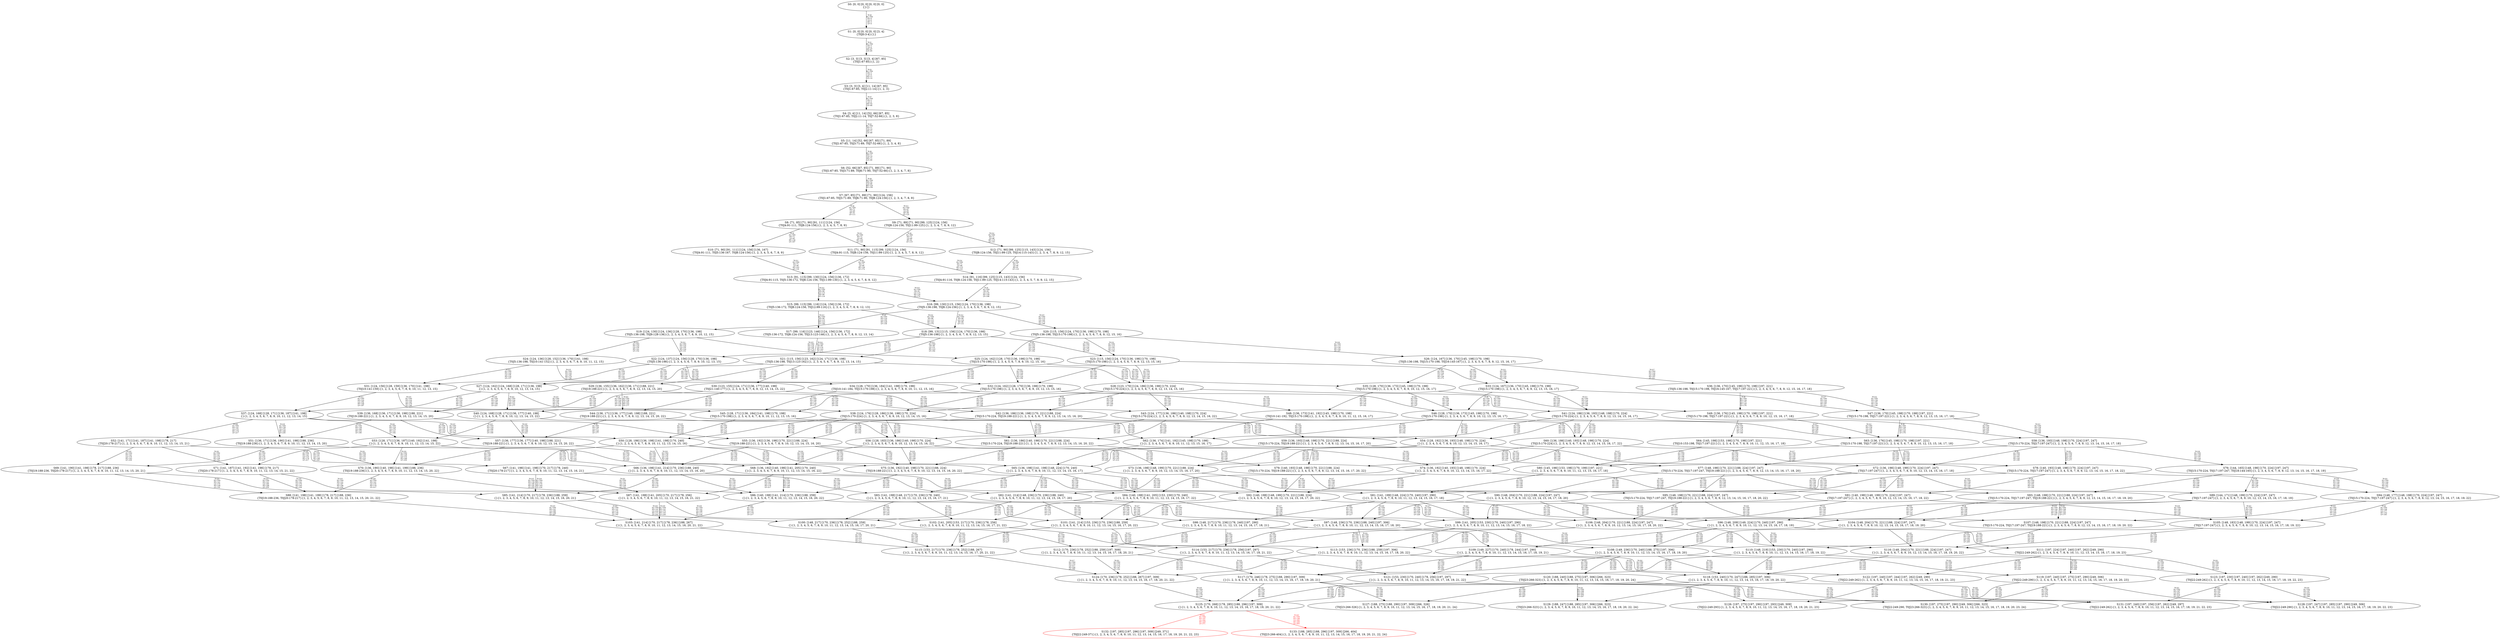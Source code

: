 digraph {
	S0[label="S0: [0, 0] [0, 0] [0, 0] [0, 0] \n{}{}"];
	S1[label="S1: [0, 0] [0, 0] [0, 0] [3, 4] \n{T0J0:3-4}{1}"];
	S2[label="S2: [3, 3] [3, 3] [3, 4] [67, 85] \n{T0J1:67-85}{1, 2}"];
	S3[label="S3: [3, 3] [3, 4] [11, 14] [67, 85] \n{T0J1:67-85, T0J2:11-14}{1, 2, 3}"];
	S4[label="S4: [3, 4] [11, 14] [52, 66] [67, 85] \n{T0J1:67-85, T0J2:11-14, T0J7:52-66}{1, 2, 3, 8}"];
	S5[label="S5: [11, 14] [52, 66] [67, 85] [71, 89] \n{T0J1:67-85, T0J3:71-89, T0J7:52-66}{1, 2, 3, 4, 8}"];
	S6[label="S6: [52, 66] [67, 85] [71, 89] [71, 90] \n{T0J1:67-85, T0J3:71-89, T0J6:71-90, T0J7:52-66}{1, 2, 3, 4, 7, 8}"];
	S7[label="S7: [67, 85] [71, 89] [71, 90] [124, 156] \n{T0J1:67-85, T0J3:71-89, T0J6:71-90, T0J8:124-156}{1, 2, 3, 4, 7, 8, 9}"];
	S8[label="S8: [71, 85] [71, 90] [91, 111] [124, 156] \n{T0J4:91-111, T0J8:124-156}{1, 2, 3, 4, 5, 7, 8, 9}"];
	S9[label="S9: [71, 89] [71, 90] [99, 125] [124, 156] \n{T0J8:124-156, T0J11:99-125}{1, 2, 3, 4, 7, 8, 9, 12}"];
	S10[label="S10: [71, 90] [91, 111] [124, 156] [136, 167] \n{T0J4:91-111, T0J5:136-167, T0J8:124-156}{1, 2, 3, 4, 5, 6, 7, 8, 9}"];
	S11[label="S11: [71, 90] [91, 115] [99, 125] [124, 156] \n{T0J4:91-115, T0J8:124-156, T0J11:99-125}{1, 2, 3, 4, 5, 7, 8, 9, 12}"];
	S12[label="S12: [71, 90] [99, 125] [115, 143] [124, 156] \n{T0J8:124-156, T0J11:99-125, T0J14:115-143}{1, 2, 3, 4, 7, 8, 9, 12, 15}"];
	S13[label="S13: [91, 115] [99, 130] [124, 156] [136, 172] \n{T0J4:91-115, T0J5:136-172, T0J8:124-156, T0J11:99-130}{1, 2, 3, 4, 5, 6, 7, 8, 9, 12}"];
	S14[label="S14: [91, 116] [99, 125] [115, 143] [124, 156] \n{T0J4:91-116, T0J8:124-156, T0J11:99-125, T0J14:115-143}{1, 2, 3, 4, 5, 7, 8, 9, 12, 15}"];
	S15[label="S15: [99, 115] [99, 116] [124, 156] [136, 172] \n{T0J5:136-172, T0J8:124-156, T0J12:99-116}{1, 2, 3, 4, 5, 6, 7, 8, 9, 12, 13}"];
	S16[label="S16: [99, 130] [115, 156] [124, 170] [136, 198] \n{T0J5:136-198, T0J8:124-156}{1, 2, 3, 4, 5, 6, 7, 8, 9, 12, 15}"];
	S17[label="S17: [99, 116] [123, 146] [124, 156] [136, 172] \n{T0J5:136-172, T0J8:124-156, T0J13:123-146}{1, 2, 3, 4, 5, 6, 7, 8, 9, 12, 13, 14}"];
	S18[label="S18: [99, 131] [115, 156] [124, 170] [136, 198] \n{T0J5:136-198}{1, 2, 3, 4, 5, 6, 7, 8, 9, 12, 13, 15}"];
	S19[label="S19: [124, 130] [124, 136] [128, 170] [136, 198] \n{T0J5:136-198, T0J9:128-136}{1, 2, 3, 4, 5, 6, 7, 8, 9, 10, 12, 15}"];
	S20[label="S20: [115, 156] [124, 170] [136, 198] [170, 198] \n{T0J5:136-198, T0J15:170-198}{1, 2, 3, 4, 5, 6, 7, 8, 9, 12, 15, 16}"];
	S21[label="S21: [115, 156] [123, 162] [124, 171] [136, 198] \n{T0J5:136-198, T0J13:123-162}{1, 2, 3, 4, 5, 6, 7, 8, 9, 12, 13, 14, 15}"];
	S22[label="S22: [124, 137] [124, 156] [128, 170] [136, 198] \n{T0J5:136-198}{1, 2, 3, 4, 5, 6, 7, 8, 9, 10, 12, 13, 15}"];
	S23[label="S23: [115, 156] [124, 170] [136, 198] [170, 198] \n{T0J15:170-198}{1, 2, 3, 4, 5, 6, 7, 8, 9, 12, 13, 15, 16}"];
	S24[label="S24: [124, 136] [128, 152] [136, 170] [141, 198] \n{T0J5:136-198, T0J10:141-152}{1, 2, 3, 4, 5, 6, 7, 8, 9, 10, 11, 12, 15}"];
	S25[label="S25: [124, 162] [128, 170] [136, 198] [170, 198] \n{T0J15:170-198}{1, 2, 3, 4, 5, 6, 7, 8, 9, 10, 12, 15, 16}"];
	S26[label="S26: [124, 167] [136, 170] [145, 198] [170, 198] \n{T0J5:136-198, T0J15:170-198, T0J16:145-167}{1, 2, 3, 4, 5, 6, 7, 8, 9, 12, 15, 16, 17}"];
	S27[label="S27: [124, 162] [124, 168] [128, 171] [136, 198] \n{}{1, 2, 3, 4, 5, 6, 7, 8, 9, 10, 12, 13, 14, 15}"];
	S28[label="S28: [123, 170] [124, 186] [136, 198] [170, 224] \n{T0J15:170-224}{1, 2, 3, 4, 5, 6, 7, 8, 9, 12, 13, 14, 15, 16}"];
	S29[label="S29: [136, 155] [136, 162] [136, 171] [188, 221] \n{T0J19:188-221}{1, 2, 3, 4, 5, 6, 7, 8, 9, 12, 13, 14, 15, 20}"];
	S30[label="S30: [123, 155] [124, 171] [136, 177] [140, 198] \n{T0J21:140-177}{1, 2, 3, 4, 5, 6, 7, 8, 9, 12, 13, 14, 15, 22}"];
	S31[label="S31: [124, 156] [128, 159] [136, 170] [141, 198] \n{T0J10:141-159}{1, 2, 3, 4, 5, 6, 7, 8, 9, 10, 11, 12, 13, 15}"];
	S32[label="S32: [124, 162] [128, 170] [136, 198] [170, 198] \n{T0J15:170-198}{1, 2, 3, 4, 5, 6, 7, 8, 9, 10, 12, 13, 15, 16}"];
	S33[label="S33: [124, 167] [136, 170] [145, 198] [170, 198] \n{T0J15:170-198}{1, 2, 3, 4, 5, 6, 7, 8, 9, 12, 13, 15, 16, 17}"];
	S34[label="S34: [128, 170] [136, 184] [141, 198] [170, 198] \n{T0J10:141-184, T0J15:170-198}{1, 2, 3, 4, 5, 6, 7, 8, 9, 10, 11, 12, 15, 16}"];
	S35[label="S35: [128, 170] [136, 173] [145, 198] [170, 198] \n{T0J15:170-198}{1, 2, 3, 4, 5, 6, 7, 8, 9, 10, 12, 15, 16, 17}"];
	S36[label="S36: [136, 170] [145, 198] [170, 198] [197, 221] \n{T0J5:136-198, T0J15:170-198, T0J16:145-167, T0J17:197-221}{1, 2, 3, 4, 5, 6, 7, 8, 9, 12, 15, 16, 17, 18}"];
	S37[label="S37: [124, 168] [128, 171] [136, 187] [141, 198] \n{}{1, 2, 3, 4, 5, 6, 7, 8, 9, 10, 11, 12, 13, 14, 15}"];
	S38[label="S38: [124, 176] [128, 186] [136, 198] [170, 224] \n{T0J15:170-224}{1, 2, 3, 4, 5, 6, 7, 8, 9, 10, 12, 13, 14, 15, 16}"];
	S39[label="S39: [136, 168] [136, 171] [136, 198] [188, 221] \n{T0J19:188-221}{1, 2, 3, 4, 5, 6, 7, 8, 9, 10, 12, 13, 14, 15, 20}"];
	S40[label="S40: [124, 168] [128, 171] [136, 177] [140, 198] \n{}{1, 2, 3, 4, 5, 6, 7, 8, 9, 10, 12, 13, 14, 15, 22}"];
	S41[label="S41: [124, 186] [136, 193] [148, 198] [170, 224] \n{T0J15:170-224}{1, 2, 3, 4, 5, 6, 7, 8, 9, 12, 13, 14, 15, 16, 17}"];
	S42[label="S42: [136, 186] [136, 198] [170, 221] [188, 224] \n{T0J15:170-224, T0J19:188-221}{1, 2, 3, 4, 5, 6, 7, 8, 9, 12, 13, 14, 15, 16, 20}"];
	S43[label="S43: [124, 177] [136, 186] [140, 198] [170, 224] \n{T0J15:170-224}{1, 2, 3, 4, 5, 6, 7, 8, 9, 12, 13, 14, 15, 16, 22}"];
	S44[label="S44: [136, 171] [136, 177] [140, 198] [188, 221] \n{T0J19:188-221}{1, 2, 3, 4, 5, 6, 7, 8, 9, 12, 13, 14, 15, 20, 22}"];
	S45[label="S45: [128, 171] [136, 184] [141, 198] [170, 198] \n{T0J15:170-198}{1, 2, 3, 4, 5, 6, 7, 8, 9, 10, 11, 12, 13, 15, 16}"];
	S46[label="S46: [128, 170] [136, 173] [145, 198] [170, 198] \n{T0J15:170-198}{1, 2, 3, 4, 5, 6, 7, 8, 9, 10, 12, 13, 15, 16, 17}"];
	S47[label="S47: [136, 170] [145, 198] [170, 198] [197, 221] \n{T0J15:170-198, T0J17:197-221}{1, 2, 3, 4, 5, 6, 7, 8, 9, 12, 13, 15, 16, 17, 18}"];
	S48[label="S48: [136, 173] [141, 192] [145, 198] [170, 198] \n{T0J10:141-192, T0J15:170-198}{1, 2, 3, 4, 5, 6, 7, 8, 9, 10, 11, 12, 15, 16, 17}"];
	S49[label="S49: [136, 176] [145, 198] [170, 198] [197, 221] \n{T0J15:170-198, T0J17:197-221}{1, 2, 3, 4, 5, 6, 7, 8, 9, 10, 12, 15, 16, 17, 18}"];
	S50[label="S50: [128, 186] [136, 198] [141, 198] [170, 240] \n{}{1, 2, 3, 4, 5, 6, 7, 8, 9, 10, 11, 12, 13, 14, 15, 16}"];
	S51[label="S51: [136, 171] [136, 190] [141, 198] [188, 236] \n{T0J19:188-236}{1, 2, 3, 4, 5, 6, 7, 8, 9, 10, 11, 12, 13, 14, 15, 20}"];
	S52[label="S52: [141, 171] [141, 187] [141, 198] [178, 217] \n{T0J20:178-217}{1, 2, 3, 4, 5, 6, 7, 8, 9, 10, 11, 12, 13, 14, 15, 21}"];
	S53[label="S53: [128, 171] [136, 187] [140, 192] [141, 198] \n{}{1, 2, 3, 4, 5, 6, 7, 8, 9, 10, 11, 12, 13, 14, 15, 22}"];
	S54[label="S54: [128, 192] [136, 193] [148, 198] [170, 224] \n{}{1, 2, 3, 4, 5, 6, 7, 8, 9, 10, 12, 13, 14, 15, 16, 17}"];
	S55[label="S55: [136, 192] [136, 198] [170, 221] [188, 224] \n{T0J19:188-221}{1, 2, 3, 4, 5, 6, 7, 8, 9, 10, 12, 13, 14, 15, 16, 20}"];
	S56[label="S56: [128, 183] [136, 186] [140, 198] [170, 224] \n{}{1, 2, 3, 4, 5, 6, 7, 8, 9, 10, 12, 13, 14, 15, 16, 22}"];
	S57[label="S57: [136, 177] [136, 177] [140, 198] [188, 221] \n{T0J19:188-221}{1, 2, 3, 4, 5, 6, 7, 8, 9, 10, 12, 13, 14, 15, 20, 22}"];
	S58[label="S58: [136, 193] [148, 198] [170, 224] [197, 247] \n{T0J15:170-224, T0J17:197-247}{1, 2, 3, 4, 5, 6, 7, 8, 9, 12, 13, 14, 15, 16, 17, 18}"];
	S59[label="S59: [136, 193] [148, 198] [170, 221] [188, 224] \n{T0J15:170-224, T0J19:188-221}{1, 2, 3, 4, 5, 6, 7, 8, 9, 12, 13, 14, 15, 16, 17, 20}"];
	S60[label="S60: [136, 186] [140, 193] [148, 198] [170, 224] \n{T0J15:170-224}{1, 2, 3, 4, 5, 6, 7, 8, 9, 12, 13, 14, 15, 16, 17, 22}"];
	S61[label="S61: [136, 186] [140, 198] [170, 221] [188, 224] \n{T0J15:170-224, T0J19:188-221}{1, 2, 3, 4, 5, 6, 7, 8, 9, 12, 13, 14, 15, 16, 20, 22}"];
	S62[label="S62: [136, 174] [141, 192] [145, 198] [170, 198] \n{}{1, 2, 3, 4, 5, 6, 7, 8, 9, 10, 11, 12, 13, 15, 16, 17}"];
	S63[label="S63: [136, 176] [145, 198] [170, 198] [197, 221] \n{T0J15:170-198, T0J17:197-221}{1, 2, 3, 4, 5, 6, 7, 8, 9, 10, 12, 13, 15, 16, 17, 18}"];
	S64[label="S64: [145, 198] [153, 198] [170, 198] [197, 221] \n{T0J10:153-198, T0J17:197-221}{1, 2, 3, 4, 5, 6, 7, 8, 9, 10, 11, 12, 15, 16, 17, 18}"];
	S65[label="S65: [136, 198] [141, 198] [148, 224] [170, 240] \n{}{1, 2, 3, 4, 5, 6, 7, 8, 9, 10, 11, 12, 13, 14, 15, 16, 17}"];
	S66[label="S66: [136, 198] [141, 214] [170, 236] [188, 240] \n{}{1, 2, 3, 4, 5, 6, 7, 8, 9, 10, 11, 12, 13, 14, 15, 16, 20}"];
	S67[label="S67: [141, 198] [141, 198] [170, 217] [178, 240] \n{T0J20:178-217}{1, 2, 3, 4, 5, 6, 7, 8, 9, 10, 11, 12, 13, 14, 15, 16, 21}"];
	S68[label="S68: [136, 192] [140, 198] [141, 205] [170, 240] \n{}{1, 2, 3, 4, 5, 6, 7, 8, 9, 10, 11, 12, 13, 14, 15, 16, 22}"];
	S69[label="S69: [141, 190] [141, 198] [178, 217] [188, 236] \n{T0J19:188-236, T0J20:178-217}{1, 2, 3, 4, 5, 6, 7, 8, 9, 10, 11, 12, 13, 14, 15, 20, 21}"];
	S70[label="S70: [136, 190] [140, 198] [141, 199] [188, 236] \n{T0J19:188-236}{1, 2, 3, 4, 5, 6, 7, 8, 9, 10, 11, 12, 13, 14, 15, 20, 22}"];
	S71[label="S71: [141, 187] [141, 192] [141, 198] [178, 217] \n{T0J20:178-217}{1, 2, 3, 4, 5, 6, 7, 8, 9, 10, 11, 12, 13, 14, 15, 21, 22}"];
	S72[label="S72: [136, 198] [148, 199] [170, 224] [197, 247] \n{T0J17:197-247}{1, 2, 3, 4, 5, 6, 7, 8, 9, 10, 12, 13, 14, 15, 16, 17, 18}"];
	S73[label="S73: [136, 198] [148, 199] [170, 221] [188, 224] \n{}{1, 2, 3, 4, 5, 6, 7, 8, 9, 10, 12, 13, 14, 15, 16, 17, 20}"];
	S74[label="S74: [136, 192] [140, 193] [148, 198] [170, 224] \n{}{1, 2, 3, 4, 5, 6, 7, 8, 9, 10, 12, 13, 14, 15, 16, 17, 22}"];
	S75[label="S75: [136, 192] [140, 198] [170, 221] [188, 224] \n{T0J19:188-221}{1, 2, 3, 4, 5, 6, 7, 8, 9, 10, 12, 13, 14, 15, 16, 20, 22}"];
	S76[label="S76: [144, 165] [148, 198] [170, 224] [197, 247] \n{T0J15:170-224, T0J17:197-247, T0J18:144-165}{1, 2, 3, 4, 5, 6, 7, 8, 9, 12, 13, 14, 15, 16, 17, 18, 19}"];
	S77[label="S77: [148, 198] [170, 221] [188, 224] [197, 247] \n{T0J15:170-224, T0J17:197-247, T0J19:188-221}{1, 2, 3, 4, 5, 6, 7, 8, 9, 12, 13, 14, 15, 16, 17, 18, 20}"];
	S78[label="S78: [140, 193] [148, 198] [170, 224] [197, 247] \n{T0J15:170-224, T0J17:197-247}{1, 2, 3, 4, 5, 6, 7, 8, 9, 12, 13, 14, 15, 16, 17, 18, 22}"];
	S79[label="S79: [140, 193] [148, 198] [170, 221] [188, 224] \n{T0J15:170-224, T0J19:188-221}{1, 2, 3, 4, 5, 6, 7, 8, 9, 12, 13, 14, 15, 16, 17, 20, 22}"];
	S80[label="S80: [145, 198] [153, 198] [170, 199] [197, 221] \n{}{1, 2, 3, 4, 5, 6, 7, 8, 9, 10, 11, 12, 13, 15, 16, 17, 18}"];
	S81[label="S81: [141, 199] [148, 224] [170, 240] [197, 290] \n{}{1, 2, 3, 4, 5, 6, 7, 8, 9, 10, 11, 12, 13, 14, 15, 16, 17, 18}"];
	S82[label="S82: [141, 214] [148, 236] [170, 236] [188, 240] \n{}{1, 2, 3, 4, 5, 6, 7, 8, 9, 10, 11, 12, 13, 14, 15, 16, 17, 20}"];
	S83[label="S83: [141, 198] [148, 217] [170, 236] [178, 240] \n{}{1, 2, 3, 4, 5, 6, 7, 8, 9, 10, 11, 12, 13, 14, 15, 16, 17, 21}"];
	S84[label="S84: [140, 198] [141, 205] [153, 230] [170, 240] \n{}{1, 2, 3, 4, 5, 6, 7, 8, 9, 10, 11, 12, 13, 14, 15, 16, 17, 22}"];
	S85[label="S85: [141, 214] [170, 217] [178, 236] [188, 259] \n{}{1, 2, 3, 4, 5, 6, 7, 8, 9, 10, 11, 12, 13, 14, 15, 16, 20, 21}"];
	S86[label="S86: [140, 198] [141, 214] [170, 236] [188, 259] \n{}{1, 2, 3, 4, 5, 6, 7, 8, 9, 10, 11, 12, 13, 14, 15, 16, 20, 22}"];
	S87[label="S87: [141, 198] [141, 205] [170, 217] [178, 256] \n{}{1, 2, 3, 4, 5, 6, 7, 8, 9, 10, 11, 12, 13, 14, 15, 16, 21, 22}"];
	S88[label="S88: [141, 198] [141, 199] [178, 217] [188, 236] \n{T0J19:188-236, T0J20:178-217}{1, 2, 3, 4, 5, 6, 7, 8, 9, 10, 11, 12, 13, 14, 15, 20, 21, 22}"];
	S89[label="S89: [144, 171] [148, 199] [170, 224] [197, 247] \n{T0J17:197-247}{1, 2, 3, 4, 5, 6, 7, 8, 9, 10, 12, 13, 14, 15, 16, 17, 18, 19}"];
	S90[label="S90: [148, 204] [170, 221] [188, 224] [197, 247] \n{}{1, 2, 3, 4, 5, 6, 7, 8, 9, 10, 12, 13, 14, 15, 16, 17, 18, 20}"];
	S91[label="S91: [140, 198] [148, 199] [170, 224] [197, 247] \n{T0J17:197-247}{1, 2, 3, 4, 5, 6, 7, 8, 9, 10, 12, 13, 14, 15, 16, 17, 18, 22}"];
	S92[label="S92: [140, 198] [148, 199] [170, 221] [188, 224] \n{}{1, 2, 3, 4, 5, 6, 7, 8, 9, 10, 12, 13, 14, 15, 16, 17, 20, 22}"];
	S93[label="S93: [148, 198] [170, 221] [188, 224] [197, 247] \n{T0J15:170-224, T0J17:197-247, T0J19:188-221}{1, 2, 3, 4, 5, 6, 7, 8, 9, 12, 13, 14, 15, 16, 17, 18, 19, 20}"];
	S94[label="S94: [148, 177] [148, 198] [170, 224] [197, 247] \n{T0J15:170-224, T0J17:197-247}{1, 2, 3, 4, 5, 6, 7, 8, 9, 12, 13, 14, 15, 16, 17, 18, 19, 22}"];
	S95[label="S95: [148, 198] [170, 221] [188, 224] [197, 247] \n{T0J15:170-224, T0J17:197-247, T0J19:188-221}{1, 2, 3, 4, 5, 6, 7, 8, 9, 12, 13, 14, 15, 16, 17, 18, 20, 22}"];
	S96[label="S96: [148, 209] [149, 224] [170, 240] [197, 290] \n{}{1, 2, 3, 4, 5, 6, 7, 8, 9, 10, 11, 12, 13, 14, 15, 16, 17, 18, 19}"];
	S97[label="S97: [148, 236] [170, 236] [188, 240] [197, 306] \n{}{1, 2, 3, 4, 5, 6, 7, 8, 9, 10, 11, 12, 13, 14, 15, 16, 17, 18, 20}"];
	S98[label="S98: [148, 217] [170, 236] [178, 240] [197, 290] \n{}{1, 2, 3, 4, 5, 6, 7, 8, 9, 10, 11, 12, 13, 14, 15, 16, 17, 18, 21}"];
	S99[label="S99: [141, 205] [153, 230] [170, 240] [197, 290] \n{}{1, 2, 3, 4, 5, 6, 7, 8, 9, 10, 11, 12, 13, 14, 15, 16, 17, 18, 22}"];
	S100[label="S100: [148, 217] [170, 236] [178, 252] [188, 259] \n{}{1, 2, 3, 4, 5, 6, 7, 8, 9, 10, 11, 12, 13, 14, 15, 16, 17, 20, 21}"];
	S101[label="S101: [141, 214] [153, 236] [170, 236] [188, 259] \n{}{1, 2, 3, 4, 5, 6, 7, 8, 9, 10, 11, 12, 13, 14, 15, 16, 17, 20, 22}"];
	S102[label="S102: [141, 205] [153, 217] [170, 236] [178, 256] \n{}{1, 2, 3, 4, 5, 6, 7, 8, 9, 10, 11, 12, 13, 14, 15, 16, 17, 21, 22}"];
	S103[label="S103: [141, 214] [170, 217] [178, 236] [188, 267] \n{}{1, 2, 3, 4, 5, 6, 7, 8, 9, 10, 11, 12, 13, 14, 15, 16, 20, 21, 22}"];
	S104[label="S104: [148, 204] [170, 221] [188, 224] [197, 247] \n{}{1, 2, 3, 4, 5, 6, 7, 8, 9, 10, 12, 13, 14, 15, 16, 17, 18, 19, 20}"];
	S105[label="S105: [148, 183] [148, 199] [170, 224] [197, 247] \n{T0J17:197-247}{1, 2, 3, 4, 5, 6, 7, 8, 9, 10, 12, 13, 14, 15, 16, 17, 18, 19, 22}"];
	S106[label="S106: [148, 204] [170, 221] [188, 224] [197, 247] \n{}{1, 2, 3, 4, 5, 6, 7, 8, 9, 10, 12, 13, 14, 15, 16, 17, 18, 20, 22}"];
	S107[label="S107: [148, 198] [170, 221] [188, 224] [197, 247] \n{T0J15:170-224, T0J17:197-247, T0J19:188-221}{1, 2, 3, 4, 5, 6, 7, 8, 9, 12, 13, 14, 15, 16, 17, 18, 19, 20, 22}"];
	S108[label="S108: [149, 236] [170, 240] [188, 275] [197, 306] \n{}{1, 2, 3, 4, 5, 6, 7, 8, 9, 10, 11, 12, 13, 14, 15, 16, 17, 18, 19, 20}"];
	S109[label="S109: [149, 227] [170, 240] [178, 244] [197, 290] \n{}{1, 2, 3, 4, 5, 6, 7, 8, 9, 10, 11, 12, 13, 14, 15, 16, 17, 18, 19, 21}"];
	S110[label="S110: [148, 219] [153, 230] [170, 240] [197, 290] \n{}{1, 2, 3, 4, 5, 6, 7, 8, 9, 10, 11, 12, 13, 14, 15, 16, 17, 18, 19, 22}"];
	S111[label="S111: [197, 224] [197, 240] [197, 262] [249, 290] \n{T0J22:249-262}{1, 2, 3, 4, 5, 6, 7, 8, 9, 10, 11, 12, 13, 14, 15, 16, 17, 18, 19, 23}"];
	S112[label="S112: [170, 236] [178, 252] [188, 259] [197, 309] \n{}{1, 2, 3, 4, 5, 6, 7, 8, 9, 10, 11, 12, 13, 14, 15, 16, 17, 18, 20, 21}"];
	S113[label="S113: [153, 236] [170, 236] [188, 259] [197, 306] \n{}{1, 2, 3, 4, 5, 6, 7, 8, 9, 10, 11, 12, 13, 14, 15, 16, 17, 18, 20, 22}"];
	S114[label="S114: [153, 217] [170, 236] [178, 256] [197, 297] \n{}{1, 2, 3, 4, 5, 6, 7, 8, 9, 10, 11, 12, 13, 14, 15, 16, 17, 18, 21, 22}"];
	S115[label="S115: [153, 217] [170, 236] [178, 252] [188, 267] \n{}{1, 2, 3, 4, 5, 6, 7, 8, 9, 10, 11, 12, 13, 14, 15, 16, 17, 20, 21, 22}"];
	S116[label="S116: [148, 204] [170, 221] [188, 224] [197, 247] \n{}{1, 2, 3, 4, 5, 6, 7, 8, 9, 10, 12, 13, 14, 15, 16, 17, 18, 19, 20, 22}"];
	S117[label="S117: [170, 246] [178, 275] [188, 290] [197, 309] \n{}{1, 2, 3, 4, 5, 6, 7, 8, 9, 10, 11, 12, 13, 14, 15, 16, 17, 18, 19, 20, 21}"];
	S118[label="S118: [153, 240] [170, 247] [188, 285] [197, 306] \n{}{1, 2, 3, 4, 5, 6, 7, 8, 9, 10, 11, 12, 13, 14, 15, 16, 17, 18, 19, 20, 22}"];
	S119[label="S119: [197, 240] [197, 275] [197, 290] [249, 306] \n{T0J22:249-290}{1, 2, 3, 4, 5, 6, 7, 8, 9, 10, 11, 12, 13, 14, 15, 16, 17, 18, 19, 20, 23}"];
	S120[label="S120: [188, 240] [188, 275] [197, 306] [266, 323] \n{T0J23:266-323}{1, 2, 3, 4, 5, 6, 7, 8, 9, 10, 11, 12, 13, 14, 15, 16, 17, 18, 19, 20, 24}"];
	S121[label="S121: [153, 230] [170, 240] [178, 256] [197, 297] \n{}{1, 2, 3, 4, 5, 6, 7, 8, 9, 10, 11, 12, 13, 14, 15, 16, 17, 18, 19, 21, 22}"];
	S122[label="S122: [197, 240] [197, 244] [197, 262] [249, 290] \n{T0J22:249-262}{1, 2, 3, 4, 5, 6, 7, 8, 9, 10, 11, 12, 13, 14, 15, 16, 17, 18, 19, 21, 23}"];
	S123[label="S123: [197, 230] [197, 240] [197, 262] [249, 290] \n{T0J22:249-262}{1, 2, 3, 4, 5, 6, 7, 8, 9, 10, 11, 12, 13, 14, 15, 16, 17, 18, 19, 22, 23}"];
	S124[label="S124: [170, 236] [178, 252] [188, 267] [197, 309] \n{}{1, 2, 3, 4, 5, 6, 7, 8, 9, 10, 11, 12, 13, 14, 15, 16, 17, 18, 20, 21, 22}"];
	S125[label="S125: [170, 268] [178, 285] [188, 296] [197, 309] \n{}{1, 2, 3, 4, 5, 6, 7, 8, 9, 10, 11, 12, 13, 14, 15, 16, 17, 18, 19, 20, 21, 22}"];
	S126[label="S126: [197, 275] [197, 290] [197, 293] [249, 309] \n{T0J22:249-293}{1, 2, 3, 4, 5, 6, 7, 8, 9, 10, 11, 12, 13, 14, 15, 16, 17, 18, 19, 20, 21, 23}"];
	S127[label="S127: [188, 275] [188, 290] [197, 309] [266, 326] \n{T0J23:266-326}{1, 2, 3, 4, 5, 6, 7, 8, 9, 10, 11, 12, 13, 14, 15, 16, 17, 18, 19, 20, 21, 24}"];
	S128[label="S128: [197, 247] [197, 285] [197, 290] [249, 306] \n{T0J22:249-290}{1, 2, 3, 4, 5, 6, 7, 8, 9, 10, 11, 12, 13, 14, 15, 16, 17, 18, 19, 20, 22, 23}"];
	S129[label="S129: [188, 247] [188, 285] [197, 306] [266, 323] \n{T0J23:266-323}{1, 2, 3, 4, 5, 6, 7, 8, 9, 10, 11, 12, 13, 14, 15, 16, 17, 18, 19, 20, 22, 24}"];
	S130[label="S130: [197, 275] [197, 290] [249, 306] [266, 323] \n{T0J22:249-290, T0J23:266-323}{1, 2, 3, 4, 5, 6, 7, 8, 9, 10, 11, 12, 13, 14, 15, 16, 17, 18, 19, 20, 23, 24}"];
	S131[label="S131: [197, 240] [197, 256] [197, 262] [249, 297] \n{T0J22:249-262}{1, 2, 3, 4, 5, 6, 7, 8, 9, 10, 11, 12, 13, 14, 15, 16, 17, 18, 19, 21, 22, 23}"];
	S132[label="S132: [197, 285] [197, 296] [197, 309] [249, 371] \n{T0J22:249-371}{1, 2, 3, 4, 5, 6, 7, 8, 9, 10, 11, 12, 13, 14, 15, 16, 17, 18, 19, 20, 21, 22, 23}"];
	S133[label="S133: [188, 285] [188, 296] [197, 309] [266, 404] \n{T0J23:266-404}{1, 2, 3, 4, 5, 6, 7, 8, 9, 10, 11, 12, 13, 14, 15, 16, 17, 18, 19, 20, 21, 22, 24}"];
	S0 -> S1[label="T0 J0\nDL=350\nES=0\nLS=0\nEF=3\nLF=4",fontsize=8];
	S1 -> S2[label="T0 J1\nDL=350\nES=3\nLS=4\nEF=67\nLF=85",fontsize=8];
	S2 -> S3[label="T0 J2\nDL=350\nES=3\nLS=4\nEF=11\nLF=14",fontsize=8];
	S3 -> S4[label="T0 J7\nDL=350\nES=3\nLS=4\nEF=52\nLF=66",fontsize=8];
	S4 -> S5[label="T0 J3\nDL=350\nES=11\nLS=14\nEF=71\nLF=89",fontsize=8];
	S5 -> S6[label="T0 J6\nDL=350\nES=11\nLS=14\nEF=71\nLF=90",fontsize=8];
	S6 -> S7[label="T0 J8\nDL=350\nES=52\nLS=66\nEF=124\nLF=156",fontsize=8];
	S7 -> S8[label="T0 J4\nDL=350\nES=71\nLS=85\nEF=91\nLF=111",fontsize=8];
	S7 -> S9[label="T0 J11\nDL=350\nES=67\nLS=85\nEF=99\nLF=125",fontsize=8];
	S8 -> S10[label="T0 J5\nDL=350\nES=71\nLS=85\nEF=136\nLF=167",fontsize=8];
	S8 -> S11[label="T0 J11\nDL=350\nES=71\nLS=85\nEF=103\nLF=125",fontsize=8];
	S9 -> S11[label="T0 J4\nDL=350\nES=71\nLS=89\nEF=91\nLF=115",fontsize=8];
	S9 -> S12[label="T0 J14\nDL=350\nES=71\nLS=88\nEF=115\nLF=143",fontsize=8];
	S10 -> S13[label="T0 J11\nDL=350\nES=71\nLS=90\nEF=103\nLF=130",fontsize=8];
	S11 -> S13[label="T0 J5\nDL=350\nES=71\nLS=90\nEF=136\nLF=172",fontsize=8];
	S11 -> S14[label="T0 J14\nDL=350\nES=71\nLS=88\nEF=115\nLF=143",fontsize=8];
	S12 -> S14[label="T0 J4\nDL=350\nES=71\nLS=90\nEF=91\nLF=116",fontsize=8];
	S13 -> S15[label="T0 J12\nDL=350\nES=99\nLS=115\nEF=99\nLF=116",fontsize=8];
	S13 -> S16[label="T0 J14\nDL=350\nES=91\nLS=115\nEF=135\nLF=170",fontsize=8];
	S14 -> S16[label="T0 J5\nDL=350\nES=91\nLS=116\nEF=156\nLF=198",fontsize=8];
	S15 -> S17[label="T0 J13\nDL=350\nES=99\nLS=115\nEF=123\nLF=146",fontsize=8];
	S15 -> S18[label="T0 J14\nDL=350\nES=99\nLS=115\nEF=143\nLF=170",fontsize=8];
	S16 -> S19[label="T0 J9\nDL=350\nES=124\nLS=130\nEF=128\nLF=136",fontsize=8];
	S16 -> S18[label="T0 J12\nDL=350\nES=99\nLS=130\nEF=99\nLF=131",fontsize=8];
	S16 -> S20[label="T0 J15\nDL=350\nES=115\nLS=129\nEF=170\nLF=198",fontsize=8];
	S17 -> S21[label="T0 J14\nDL=350\nES=99\nLS=116\nEF=143\nLF=171",fontsize=8];
	S18 -> S22[label="T0 J9\nDL=350\nES=124\nLS=131\nEF=128\nLF=137",fontsize=8];
	S18 -> S21[label="T0 J13\nDL=350\nES=99\nLS=131\nEF=123\nLF=162",fontsize=8];
	S18 -> S23[label="T0 J15\nDL=350\nES=115\nLS=129\nEF=170\nLF=198",fontsize=8];
	S19 -> S24[label="T0 J10\nDL=350\nES=124\nLS=130\nEF=141\nLF=152",fontsize=8];
	S19 -> S22[label="T0 J12\nDL=350\nES=124\nLS=130\nEF=124\nLF=131",fontsize=8];
	S19 -> S25[label="T0 J15\nDL=350\nES=124\nLS=129\nEF=179\nLF=198",fontsize=8];
	S20 -> S25[label="T0 J9\nDL=350\nES=124\nLS=156\nEF=128\nLF=162",fontsize=8];
	S20 -> S23[label="T0 J12\nDL=350\nES=115\nLS=155\nEF=115\nLF=156",fontsize=8];
	S20 -> S26[label="T0 J16\nDL=350\nES=115\nLS=129\nEF=145\nLF=167",fontsize=8];
	S21 -> S27[label="T0 J9\nDL=350\nES=124\nLS=156\nEF=128\nLF=162",fontsize=8];
	S21 -> S28[label="T0 J15\nDL=350\nES=115\nLS=155\nEF=170\nLF=224",fontsize=8];
	S21 -> S29[label="T0 J19\nDL=350\nES=136\nLS=155\nEF=188\nLF=221",fontsize=8];
	S21 -> S30[label="T0 J21\nDL=350\nES=123\nLS=155\nEF=140\nLF=177",fontsize=8];
	S22 -> S31[label="T0 J10\nDL=350\nES=124\nLS=137\nEF=141\nLF=159",fontsize=8];
	S22 -> S27[label="T0 J13\nDL=350\nES=124\nLS=137\nEF=148\nLF=168",fontsize=8];
	S22 -> S32[label="T0 J15\nDL=350\nES=124\nLS=129\nEF=179\nLF=198",fontsize=8];
	S23 -> S32[label="T0 J9\nDL=350\nES=124\nLS=156\nEF=128\nLF=162",fontsize=8];
	S23 -> S28[label="T0 J13\nDL=350\nES=115\nLS=155\nEF=139\nLF=186",fontsize=8];
	S23 -> S33[label="T0 J16\nDL=350\nES=115\nLS=129\nEF=145\nLF=167",fontsize=8];
	S24 -> S31[label="T0 J12\nDL=350\nES=124\nLS=136\nEF=124\nLF=137",fontsize=8];
	S24 -> S34[label="T0 J15\nDL=350\nES=124\nLS=129\nEF=179\nLF=198",fontsize=8];
	S25 -> S34[label="T0 J10\nDL=350\nES=124\nLS=162\nEF=141\nLF=184",fontsize=8];
	S25 -> S32[label="T0 J12\nDL=350\nES=124\nLS=155\nEF=124\nLF=156",fontsize=8];
	S25 -> S35[label="T0 J16\nDL=350\nES=124\nLS=129\nEF=154\nLF=167",fontsize=8];
	S26 -> S35[label="T0 J9\nDL=350\nES=124\nLS=167\nEF=128\nLF=173",fontsize=8];
	S26 -> S33[label="T0 J12\nDL=350\nES=124\nLS=155\nEF=124\nLF=156",fontsize=8];
	S26 -> S36[label="T0 J17\nDL=350\nES=124\nLS=129\nEF=197\nLF=221",fontsize=8];
	S27 -> S37[label="T0 J10\nDL=350\nES=124\nLS=162\nEF=141\nLF=184",fontsize=8];
	S27 -> S38[label="T0 J15\nDL=350\nES=124\nLS=155\nEF=179\nLF=224",fontsize=8];
	S27 -> S39[label="T0 J19\nDL=350\nES=136\nLS=155\nEF=188\nLF=221",fontsize=8];
	S27 -> S40[label="T0 J21\nDL=350\nES=124\nLS=155\nEF=141\nLF=177",fontsize=8];
	S28 -> S38[label="T0 J9\nDL=350\nES=124\nLS=170\nEF=128\nLF=176",fontsize=8];
	S28 -> S41[label="T0 J16\nDL=350\nES=123\nLS=155\nEF=153\nLF=193",fontsize=8];
	S28 -> S42[label="T0 J19\nDL=350\nES=136\nLS=155\nEF=188\nLF=221",fontsize=8];
	S28 -> S43[label="T0 J21\nDL=350\nES=123\nLS=155\nEF=140\nLF=177",fontsize=8];
	S29 -> S39[label="T0 J9\nDL=350\nES=136\nLS=156\nEF=140\nLF=162",fontsize=8];
	S29 -> S42[label="T0 J15\nDL=350\nES=136\nLS=155\nEF=191\nLF=224",fontsize=8];
	S29 -> S44[label="T0 J21\nDL=350\nES=136\nLS=155\nEF=153\nLF=177",fontsize=8];
	S30 -> S40[label="T0 J9\nDL=350\nES=124\nLS=156\nEF=128\nLF=162",fontsize=8];
	S30 -> S43[label="T0 J15\nDL=350\nES=123\nLS=155\nEF=178\nLF=224",fontsize=8];
	S30 -> S44[label="T0 J19\nDL=350\nES=136\nLS=155\nEF=188\nLF=221",fontsize=8];
	S31 -> S37[label="T0 J13\nDL=350\nES=124\nLS=156\nEF=148\nLF=187",fontsize=8];
	S31 -> S45[label="T0 J15\nDL=350\nES=124\nLS=129\nEF=179\nLF=198",fontsize=8];
	S32 -> S45[label="T0 J10\nDL=350\nES=124\nLS=162\nEF=141\nLF=184",fontsize=8];
	S32 -> S38[label="T0 J13\nDL=350\nES=124\nLS=155\nEF=148\nLF=186",fontsize=8];
	S32 -> S46[label="T0 J16\nDL=350\nES=124\nLS=129\nEF=154\nLF=167",fontsize=8];
	S33 -> S46[label="T0 J9\nDL=350\nES=124\nLS=167\nEF=128\nLF=173",fontsize=8];
	S33 -> S41[label="T0 J13\nDL=350\nES=124\nLS=155\nEF=148\nLF=186",fontsize=8];
	S33 -> S47[label="T0 J17\nDL=350\nES=124\nLS=129\nEF=197\nLF=221",fontsize=8];
	S34 -> S45[label="T0 J12\nDL=350\nES=128\nLS=170\nEF=128\nLF=171",fontsize=8];
	S34 -> S48[label="T0 J16\nDL=350\nES=128\nLS=129\nEF=158\nLF=167",fontsize=8];
	S35 -> S48[label="T0 J10\nDL=350\nES=128\nLS=170\nEF=145\nLF=192",fontsize=8];
	S35 -> S46[label="T0 J12\nDL=350\nES=128\nLS=155\nEF=128\nLF=156",fontsize=8];
	S35 -> S49[label="T0 J17\nDL=350\nES=128\nLS=129\nEF=201\nLF=221",fontsize=8];
	S36 -> S49[label="T0 J9\nDL=350\nES=136\nLS=170\nEF=140\nLF=176",fontsize=8];
	S36 -> S47[label="T0 J12\nDL=350\nES=136\nLS=155\nEF=136\nLF=156",fontsize=8];
	S37 -> S50[label="T0 J15\nDL=350\nES=124\nLS=171\nEF=179\nLF=240",fontsize=8];
	S37 -> S51[label="T0 J19\nDL=350\nES=136\nLS=170\nEF=188\nLF=236",fontsize=8];
	S37 -> S52[label="T0 J20\nDL=350\nES=141\nLS=170\nEF=178\nLF=217",fontsize=8];
	S37 -> S53[label="T0 J21\nDL=350\nES=124\nLS=170\nEF=141\nLF=192",fontsize=8];
	S38 -> S50[label="T0 J10\nDL=350\nES=124\nLS=176\nEF=141\nLF=198",fontsize=8];
	S38 -> S54[label="T0 J16\nDL=350\nES=124\nLS=155\nEF=154\nLF=193",fontsize=8];
	S38 -> S55[label="T0 J19\nDL=350\nES=136\nLS=155\nEF=188\nLF=221",fontsize=8];
	S38 -> S56[label="T0 J21\nDL=350\nES=124\nLS=155\nEF=141\nLF=177",fontsize=8];
	S39 -> S51[label="T0 J10\nDL=350\nES=136\nLS=168\nEF=153\nLF=190",fontsize=8];
	S39 -> S55[label="T0 J15\nDL=350\nES=136\nLS=155\nEF=191\nLF=224",fontsize=8];
	S39 -> S57[label="T0 J21\nDL=350\nES=136\nLS=155\nEF=153\nLF=177",fontsize=8];
	S40 -> S53[label="T0 J10\nDL=350\nES=124\nLS=168\nEF=141\nLF=190",fontsize=8];
	S40 -> S56[label="T0 J15\nDL=350\nES=124\nLS=155\nEF=179\nLF=224",fontsize=8];
	S40 -> S57[label="T0 J19\nDL=350\nES=136\nLS=155\nEF=188\nLF=221",fontsize=8];
	S41 -> S54[label="T0 J9\nDL=350\nES=124\nLS=186\nEF=128\nLF=192",fontsize=8];
	S41 -> S58[label="T0 J17\nDL=350\nES=124\nLS=155\nEF=197\nLF=247",fontsize=8];
	S41 -> S59[label="T0 J19\nDL=350\nES=136\nLS=155\nEF=188\nLF=221",fontsize=8];
	S41 -> S60[label="T0 J21\nDL=350\nES=124\nLS=155\nEF=141\nLF=177",fontsize=8];
	S42 -> S55[label="T0 J9\nDL=350\nES=136\nLS=186\nEF=140\nLF=192",fontsize=8];
	S42 -> S59[label="T0 J16\nDL=350\nES=136\nLS=155\nEF=166\nLF=193",fontsize=8];
	S42 -> S61[label="T0 J21\nDL=350\nES=136\nLS=155\nEF=153\nLF=177",fontsize=8];
	S43 -> S56[label="T0 J9\nDL=350\nES=124\nLS=177\nEF=128\nLF=183",fontsize=8];
	S43 -> S60[label="T0 J16\nDL=350\nES=124\nLS=155\nEF=154\nLF=193",fontsize=8];
	S43 -> S61[label="T0 J19\nDL=350\nES=136\nLS=155\nEF=188\nLF=221",fontsize=8];
	S44 -> S57[label="T0 J9\nDL=350\nES=136\nLS=171\nEF=140\nLF=177",fontsize=8];
	S44 -> S61[label="T0 J15\nDL=350\nES=136\nLS=155\nEF=191\nLF=224",fontsize=8];
	S45 -> S50[label="T0 J13\nDL=350\nES=128\nLS=171\nEF=152\nLF=202",fontsize=8];
	S45 -> S62[label="T0 J16\nDL=350\nES=128\nLS=129\nEF=158\nLF=167",fontsize=8];
	S46 -> S62[label="T0 J10\nDL=350\nES=128\nLS=170\nEF=145\nLF=192",fontsize=8];
	S46 -> S54[label="T0 J13\nDL=350\nES=128\nLS=155\nEF=152\nLF=186",fontsize=8];
	S46 -> S63[label="T0 J17\nDL=350\nES=128\nLS=129\nEF=201\nLF=221",fontsize=8];
	S47 -> S63[label="T0 J9\nDL=350\nES=136\nLS=170\nEF=140\nLF=176",fontsize=8];
	S47 -> S58[label="T0 J13\nDL=350\nES=136\nLS=155\nEF=160\nLF=186",fontsize=8];
	S48 -> S62[label="T0 J12\nDL=350\nES=136\nLS=173\nEF=136\nLF=174",fontsize=8];
	S49 -> S64[label="T0 J10\nDL=350\nES=136\nLS=176\nEF=153\nLF=198",fontsize=8];
	S49 -> S63[label="T0 J12\nDL=350\nES=136\nLS=155\nEF=136\nLF=156",fontsize=8];
	S50 -> S65[label="T0 J16\nDL=350\nES=128\nLS=186\nEF=158\nLF=224",fontsize=8];
	S50 -> S66[label="T0 J19\nDL=350\nES=136\nLS=170\nEF=188\nLF=236",fontsize=8];
	S50 -> S67[label="T0 J20\nDL=350\nES=141\nLS=170\nEF=178\nLF=217",fontsize=8];
	S50 -> S68[label="T0 J21\nDL=350\nES=128\nLS=170\nEF=145\nLF=192",fontsize=8];
	S51 -> S66[label="T0 J15\nDL=350\nES=136\nLS=171\nEF=191\nLF=240",fontsize=8];
	S51 -> S69[label="T0 J20\nDL=350\nES=141\nLS=170\nEF=178\nLF=217",fontsize=8];
	S51 -> S70[label="T0 J21\nDL=350\nES=136\nLS=170\nEF=153\nLF=192",fontsize=8];
	S52 -> S67[label="T0 J15\nDL=350\nES=141\nLS=171\nEF=196\nLF=240",fontsize=8];
	S52 -> S69[label="T0 J19\nDL=350\nES=141\nLS=170\nEF=193\nLF=236",fontsize=8];
	S52 -> S71[label="T0 J21\nDL=350\nES=141\nLS=170\nEF=158\nLF=192",fontsize=8];
	S53 -> S68[label="T0 J15\nDL=350\nES=128\nLS=171\nEF=183\nLF=240",fontsize=8];
	S53 -> S70[label="T0 J19\nDL=350\nES=136\nLS=170\nEF=188\nLF=236",fontsize=8];
	S53 -> S71[label="T0 J20\nDL=350\nES=141\nLS=170\nEF=178\nLF=217",fontsize=8];
	S54 -> S65[label="T0 J10\nDL=350\nES=128\nLS=192\nEF=145\nLF=214",fontsize=8];
	S54 -> S72[label="T0 J17\nDL=350\nES=128\nLS=155\nEF=201\nLF=247",fontsize=8];
	S54 -> S73[label="T0 J19\nDL=350\nES=136\nLS=155\nEF=188\nLF=221",fontsize=8];
	S54 -> S74[label="T0 J21\nDL=350\nES=128\nLS=155\nEF=145\nLF=177",fontsize=8];
	S55 -> S66[label="T0 J10\nDL=350\nES=136\nLS=192\nEF=153\nLF=214",fontsize=8];
	S55 -> S73[label="T0 J16\nDL=350\nES=136\nLS=155\nEF=166\nLF=193",fontsize=8];
	S55 -> S75[label="T0 J21\nDL=350\nES=136\nLS=155\nEF=153\nLF=177",fontsize=8];
	S56 -> S68[label="T0 J10\nDL=350\nES=128\nLS=183\nEF=145\nLF=205",fontsize=8];
	S56 -> S74[label="T0 J16\nDL=350\nES=128\nLS=155\nEF=158\nLF=193",fontsize=8];
	S56 -> S75[label="T0 J19\nDL=350\nES=136\nLS=155\nEF=188\nLF=221",fontsize=8];
	S57 -> S70[label="T0 J10\nDL=350\nES=136\nLS=177\nEF=153\nLF=199",fontsize=8];
	S57 -> S75[label="T0 J15\nDL=350\nES=136\nLS=155\nEF=191\nLF=224",fontsize=8];
	S58 -> S72[label="T0 J9\nDL=350\nES=136\nLS=193\nEF=140\nLF=199",fontsize=8];
	S58 -> S76[label="T0 J18\nDL=350\nES=136\nLS=155\nEF=144\nLF=165",fontsize=8];
	S58 -> S77[label="T0 J19\nDL=350\nES=136\nLS=155\nEF=188\nLF=221",fontsize=8];
	S58 -> S78[label="T0 J21\nDL=350\nES=136\nLS=155\nEF=153\nLF=177",fontsize=8];
	S59 -> S73[label="T0 J9\nDL=350\nES=136\nLS=193\nEF=140\nLF=199",fontsize=8];
	S59 -> S77[label="T0 J17\nDL=350\nES=136\nLS=155\nEF=209\nLF=247",fontsize=8];
	S59 -> S79[label="T0 J21\nDL=350\nES=136\nLS=155\nEF=153\nLF=177",fontsize=8];
	S60 -> S74[label="T0 J9\nDL=350\nES=136\nLS=186\nEF=140\nLF=192",fontsize=8];
	S60 -> S78[label="T0 J17\nDL=350\nES=136\nLS=155\nEF=209\nLF=247",fontsize=8];
	S60 -> S79[label="T0 J19\nDL=350\nES=136\nLS=155\nEF=188\nLF=221",fontsize=8];
	S61 -> S75[label="T0 J9\nDL=350\nES=136\nLS=186\nEF=140\nLF=192",fontsize=8];
	S61 -> S79[label="T0 J16\nDL=350\nES=136\nLS=155\nEF=166\nLF=193",fontsize=8];
	S62 -> S65[label="T0 J13\nDL=350\nES=136\nLS=174\nEF=160\nLF=205",fontsize=8];
	S63 -> S80[label="T0 J10\nDL=350\nES=136\nLS=176\nEF=153\nLF=198",fontsize=8];
	S63 -> S72[label="T0 J13\nDL=350\nES=136\nLS=155\nEF=160\nLF=186",fontsize=8];
	S64 -> S80[label="T0 J12\nDL=350\nES=145\nLS=198\nEF=145\nLF=199",fontsize=8];
	S65 -> S81[label="T0 J17\nDL=350\nES=136\nLS=198\nEF=209\nLF=290",fontsize=8];
	S65 -> S82[label="T0 J19\nDL=350\nES=136\nLS=170\nEF=188\nLF=236",fontsize=8];
	S65 -> S83[label="T0 J20\nDL=350\nES=141\nLS=170\nEF=178\nLF=217",fontsize=8];
	S65 -> S84[label="T0 J21\nDL=350\nES=136\nLS=170\nEF=153\nLF=192",fontsize=8];
	S66 -> S82[label="T0 J16\nDL=350\nES=136\nLS=198\nEF=166\nLF=236",fontsize=8];
	S66 -> S85[label="T0 J20\nDL=350\nES=141\nLS=170\nEF=178\nLF=217",fontsize=8];
	S66 -> S86[label="T0 J21\nDL=350\nES=136\nLS=170\nEF=153\nLF=192",fontsize=8];
	S67 -> S83[label="T0 J16\nDL=350\nES=141\nLS=198\nEF=171\nLF=236",fontsize=8];
	S67 -> S85[label="T0 J19\nDL=350\nES=141\nLS=170\nEF=193\nLF=236",fontsize=8];
	S67 -> S87[label="T0 J21\nDL=350\nES=141\nLS=170\nEF=158\nLF=192",fontsize=8];
	S68 -> S84[label="T0 J16\nDL=350\nES=136\nLS=192\nEF=166\nLF=230",fontsize=8];
	S68 -> S86[label="T0 J19\nDL=350\nES=136\nLS=170\nEF=188\nLF=236",fontsize=8];
	S68 -> S87[label="T0 J20\nDL=350\nES=141\nLS=170\nEF=178\nLF=217",fontsize=8];
	S69 -> S85[label="T0 J15\nDL=350\nES=141\nLS=190\nEF=196\nLF=259",fontsize=8];
	S69 -> S88[label="T0 J21\nDL=350\nES=141\nLS=170\nEF=158\nLF=192",fontsize=8];
	S70 -> S86[label="T0 J15\nDL=350\nES=136\nLS=190\nEF=191\nLF=259",fontsize=8];
	S70 -> S88[label="T0 J20\nDL=350\nES=141\nLS=170\nEF=178\nLF=217",fontsize=8];
	S71 -> S87[label="T0 J15\nDL=350\nES=141\nLS=187\nEF=196\nLF=256",fontsize=8];
	S71 -> S88[label="T0 J19\nDL=350\nES=141\nLS=170\nEF=193\nLF=236",fontsize=8];
	S72 -> S81[label="T0 J10\nDL=350\nES=136\nLS=198\nEF=153\nLF=220",fontsize=8];
	S72 -> S89[label="T0 J18\nDL=350\nES=136\nLS=155\nEF=144\nLF=165",fontsize=8];
	S72 -> S90[label="T0 J19\nDL=350\nES=136\nLS=155\nEF=188\nLF=221",fontsize=8];
	S72 -> S91[label="T0 J21\nDL=350\nES=136\nLS=155\nEF=153\nLF=177",fontsize=8];
	S73 -> S82[label="T0 J10\nDL=350\nES=136\nLS=198\nEF=153\nLF=220",fontsize=8];
	S73 -> S90[label="T0 J17\nDL=350\nES=136\nLS=155\nEF=209\nLF=247",fontsize=8];
	S73 -> S92[label="T0 J21\nDL=350\nES=136\nLS=155\nEF=153\nLF=177",fontsize=8];
	S74 -> S84[label="T0 J10\nDL=350\nES=136\nLS=192\nEF=153\nLF=214",fontsize=8];
	S74 -> S91[label="T0 J17\nDL=350\nES=136\nLS=155\nEF=209\nLF=247",fontsize=8];
	S74 -> S92[label="T0 J19\nDL=350\nES=136\nLS=155\nEF=188\nLF=221",fontsize=8];
	S75 -> S86[label="T0 J10\nDL=350\nES=136\nLS=192\nEF=153\nLF=214",fontsize=8];
	S75 -> S92[label="T0 J16\nDL=350\nES=136\nLS=155\nEF=166\nLF=193",fontsize=8];
	S76 -> S89[label="T0 J9\nDL=350\nES=144\nLS=165\nEF=148\nLF=171",fontsize=8];
	S76 -> S93[label="T0 J19\nDL=350\nES=144\nLS=155\nEF=196\nLF=221",fontsize=8];
	S76 -> S94[label="T0 J21\nDL=350\nES=144\nLS=155\nEF=161\nLF=177",fontsize=8];
	S77 -> S90[label="T0 J9\nDL=350\nES=148\nLS=198\nEF=152\nLF=204",fontsize=8];
	S77 -> S93[label="T0 J18\nDL=350\nES=148\nLS=155\nEF=156\nLF=165",fontsize=8];
	S77 -> S95[label="T0 J21\nDL=350\nES=148\nLS=155\nEF=165\nLF=177",fontsize=8];
	S78 -> S91[label="T0 J9\nDL=350\nES=140\nLS=193\nEF=144\nLF=199",fontsize=8];
	S78 -> S94[label="T0 J18\nDL=350\nES=140\nLS=155\nEF=148\nLF=165",fontsize=8];
	S78 -> S95[label="T0 J19\nDL=350\nES=140\nLS=155\nEF=192\nLF=221",fontsize=8];
	S79 -> S92[label="T0 J9\nDL=350\nES=140\nLS=193\nEF=144\nLF=199",fontsize=8];
	S79 -> S95[label="T0 J17\nDL=350\nES=140\nLS=155\nEF=213\nLF=247",fontsize=8];
	S80 -> S81[label="T0 J13\nDL=350\nES=145\nLS=198\nEF=169\nLF=229",fontsize=8];
	S81 -> S96[label="T0 J18\nDL=350\nES=141\nLS=199\nEF=149\nLF=209",fontsize=8];
	S81 -> S97[label="T0 J19\nDL=350\nES=141\nLS=170\nEF=193\nLF=236",fontsize=8];
	S81 -> S98[label="T0 J20\nDL=350\nES=141\nLS=170\nEF=178\nLF=217",fontsize=8];
	S81 -> S99[label="T0 J21\nDL=350\nES=141\nLS=170\nEF=158\nLF=192",fontsize=8];
	S82 -> S97[label="T0 J17\nDL=350\nES=141\nLS=214\nEF=214\nLF=306",fontsize=8];
	S82 -> S100[label="T0 J20\nDL=350\nES=141\nLS=170\nEF=178\nLF=217",fontsize=8];
	S82 -> S101[label="T0 J21\nDL=350\nES=141\nLS=170\nEF=158\nLF=192",fontsize=8];
	S83 -> S98[label="T0 J17\nDL=350\nES=141\nLS=198\nEF=214\nLF=290",fontsize=8];
	S83 -> S100[label="T0 J19\nDL=350\nES=141\nLS=170\nEF=193\nLF=236",fontsize=8];
	S83 -> S102[label="T0 J21\nDL=350\nES=141\nLS=170\nEF=158\nLF=192",fontsize=8];
	S84 -> S99[label="T0 J17\nDL=350\nES=140\nLS=198\nEF=213\nLF=290",fontsize=8];
	S84 -> S101[label="T0 J19\nDL=350\nES=140\nLS=170\nEF=192\nLF=236",fontsize=8];
	S84 -> S102[label="T0 J20\nDL=350\nES=141\nLS=170\nEF=178\nLF=217",fontsize=8];
	S85 -> S100[label="T0 J16\nDL=350\nES=141\nLS=214\nEF=171\nLF=252",fontsize=8];
	S85 -> S103[label="T0 J21\nDL=350\nES=141\nLS=170\nEF=158\nLF=192",fontsize=8];
	S86 -> S101[label="T0 J16\nDL=350\nES=140\nLS=198\nEF=170\nLF=236",fontsize=8];
	S86 -> S103[label="T0 J20\nDL=350\nES=141\nLS=170\nEF=178\nLF=217",fontsize=8];
	S87 -> S102[label="T0 J16\nDL=350\nES=141\nLS=198\nEF=171\nLF=236",fontsize=8];
	S87 -> S103[label="T0 J19\nDL=350\nES=141\nLS=170\nEF=193\nLF=236",fontsize=8];
	S88 -> S103[label="T0 J15\nDL=350\nES=141\nLS=198\nEF=196\nLF=267",fontsize=8];
	S89 -> S96[label="T0 J10\nDL=350\nES=144\nLS=171\nEF=161\nLF=193",fontsize=8];
	S89 -> S104[label="T0 J19\nDL=350\nES=144\nLS=155\nEF=196\nLF=221",fontsize=8];
	S89 -> S105[label="T0 J21\nDL=350\nES=144\nLS=155\nEF=161\nLF=177",fontsize=8];
	S90 -> S97[label="T0 J10\nDL=350\nES=148\nLS=204\nEF=165\nLF=226",fontsize=8];
	S90 -> S104[label="T0 J18\nDL=350\nES=148\nLS=155\nEF=156\nLF=165",fontsize=8];
	S90 -> S106[label="T0 J21\nDL=350\nES=148\nLS=155\nEF=165\nLF=177",fontsize=8];
	S91 -> S99[label="T0 J10\nDL=350\nES=140\nLS=198\nEF=157\nLF=220",fontsize=8];
	S91 -> S105[label="T0 J18\nDL=350\nES=140\nLS=155\nEF=148\nLF=165",fontsize=8];
	S91 -> S106[label="T0 J19\nDL=350\nES=140\nLS=155\nEF=192\nLF=221",fontsize=8];
	S92 -> S101[label="T0 J10\nDL=350\nES=140\nLS=198\nEF=157\nLF=220",fontsize=8];
	S92 -> S106[label="T0 J17\nDL=350\nES=140\nLS=155\nEF=213\nLF=247",fontsize=8];
	S93 -> S104[label="T0 J9\nDL=350\nES=148\nLS=198\nEF=152\nLF=204",fontsize=8];
	S93 -> S107[label="T0 J21\nDL=350\nES=148\nLS=155\nEF=165\nLF=177",fontsize=8];
	S94 -> S105[label="T0 J9\nDL=350\nES=148\nLS=177\nEF=152\nLF=183",fontsize=8];
	S94 -> S107[label="T0 J19\nDL=350\nES=148\nLS=155\nEF=200\nLF=221",fontsize=8];
	S95 -> S106[label="T0 J9\nDL=350\nES=148\nLS=198\nEF=152\nLF=204",fontsize=8];
	S95 -> S107[label="T0 J18\nDL=350\nES=148\nLS=155\nEF=156\nLF=165",fontsize=8];
	S96 -> S108[label="T0 J19\nDL=350\nES=148\nLS=209\nEF=200\nLF=275",fontsize=8];
	S96 -> S109[label="T0 J20\nDL=350\nES=148\nLS=197\nEF=185\nLF=244",fontsize=8];
	S96 -> S110[label="T0 J21\nDL=350\nES=148\nLS=197\nEF=165\nLF=219",fontsize=8];
	S96 -> S111[label="T0 J22\nDL=350\nES=197\nLS=197\nEF=249\nLF=262",fontsize=8];
	S97 -> S108[label="T0 J18\nDL=350\nES=148\nLS=236\nEF=156\nLF=246",fontsize=8];
	S97 -> S112[label="T0 J20\nDL=350\nES=148\nLS=170\nEF=185\nLF=217",fontsize=8];
	S97 -> S113[label="T0 J21\nDL=350\nES=148\nLS=170\nEF=165\nLF=192",fontsize=8];
	S98 -> S109[label="T0 J18\nDL=350\nES=148\nLS=217\nEF=156\nLF=227",fontsize=8];
	S98 -> S112[label="T0 J19\nDL=350\nES=148\nLS=170\nEF=200\nLF=236",fontsize=8];
	S98 -> S114[label="T0 J21\nDL=350\nES=148\nLS=170\nEF=165\nLF=192",fontsize=8];
	S99 -> S110[label="T0 J18\nDL=350\nES=141\nLS=205\nEF=149\nLF=215",fontsize=8];
	S99 -> S113[label="T0 J19\nDL=350\nES=141\nLS=170\nEF=193\nLF=236",fontsize=8];
	S99 -> S114[label="T0 J20\nDL=350\nES=141\nLS=170\nEF=178\nLF=217",fontsize=8];
	S100 -> S112[label="T0 J17\nDL=350\nES=148\nLS=217\nEF=221\nLF=309",fontsize=8];
	S100 -> S115[label="T0 J21\nDL=350\nES=148\nLS=170\nEF=165\nLF=192",fontsize=8];
	S101 -> S113[label="T0 J17\nDL=350\nES=141\nLS=214\nEF=214\nLF=306",fontsize=8];
	S101 -> S115[label="T0 J20\nDL=350\nES=141\nLS=170\nEF=178\nLF=217",fontsize=8];
	S102 -> S114[label="T0 J17\nDL=350\nES=141\nLS=205\nEF=214\nLF=297",fontsize=8];
	S102 -> S115[label="T0 J19\nDL=350\nES=141\nLS=170\nEF=193\nLF=236",fontsize=8];
	S103 -> S115[label="T0 J16\nDL=350\nES=141\nLS=214\nEF=171\nLF=252",fontsize=8];
	S104 -> S108[label="T0 J10\nDL=350\nES=148\nLS=204\nEF=165\nLF=226",fontsize=8];
	S104 -> S116[label="T0 J21\nDL=350\nES=148\nLS=155\nEF=165\nLF=177",fontsize=8];
	S105 -> S110[label="T0 J10\nDL=350\nES=148\nLS=183\nEF=165\nLF=205",fontsize=8];
	S105 -> S116[label="T0 J19\nDL=350\nES=148\nLS=155\nEF=200\nLF=221",fontsize=8];
	S106 -> S113[label="T0 J10\nDL=350\nES=148\nLS=204\nEF=165\nLF=226",fontsize=8];
	S106 -> S116[label="T0 J18\nDL=350\nES=148\nLS=155\nEF=156\nLF=165",fontsize=8];
	S107 -> S116[label="T0 J9\nDL=350\nES=148\nLS=198\nEF=152\nLF=204",fontsize=8];
	S108 -> S117[label="T0 J20\nDL=350\nES=149\nLS=236\nEF=186\nLF=283",fontsize=8];
	S108 -> S118[label="T0 J21\nDL=350\nES=149\nLS=225\nEF=166\nLF=247",fontsize=8];
	S108 -> S119[label="T0 J22\nDL=350\nES=197\nLS=225\nEF=249\nLF=290",fontsize=8];
	S108 -> S120[label="T0 J23\nDL=350\nES=188\nLS=225\nEF=266\nLF=323",fontsize=8];
	S109 -> S117[label="T0 J19\nDL=350\nES=149\nLS=227\nEF=201\nLF=293",fontsize=8];
	S109 -> S121[label="T0 J21\nDL=350\nES=149\nLS=197\nEF=166\nLF=219",fontsize=8];
	S109 -> S122[label="T0 J22\nDL=350\nES=197\nLS=197\nEF=249\nLF=262",fontsize=8];
	S110 -> S118[label="T0 J19\nDL=350\nES=148\nLS=219\nEF=200\nLF=285",fontsize=8];
	S110 -> S121[label="T0 J20\nDL=350\nES=148\nLS=197\nEF=185\nLF=244",fontsize=8];
	S110 -> S123[label="T0 J22\nDL=350\nES=197\nLS=197\nEF=249\nLF=262",fontsize=8];
	S111 -> S119[label="T0 J19\nDL=350\nES=197\nLS=224\nEF=249\nLF=290",fontsize=8];
	S111 -> S122[label="T0 J20\nDL=350\nES=197\nLS=197\nEF=234\nLF=244",fontsize=8];
	S111 -> S123[label="T0 J21\nDL=350\nES=197\nLS=197\nEF=214\nLF=219",fontsize=8];
	S112 -> S117[label="T0 J18\nDL=350\nES=170\nLS=236\nEF=178\nLF=246",fontsize=8];
	S112 -> S124[label="T0 J21\nDL=350\nES=170\nLS=170\nEF=187\nLF=192",fontsize=8];
	S113 -> S118[label="T0 J18\nDL=350\nES=153\nLS=236\nEF=161\nLF=246",fontsize=8];
	S113 -> S124[label="T0 J20\nDL=350\nES=153\nLS=170\nEF=190\nLF=217",fontsize=8];
	S114 -> S121[label="T0 J18\nDL=350\nES=153\nLS=217\nEF=161\nLF=227",fontsize=8];
	S114 -> S124[label="T0 J19\nDL=350\nES=153\nLS=170\nEF=205\nLF=236",fontsize=8];
	S115 -> S124[label="T0 J17\nDL=350\nES=153\nLS=217\nEF=226\nLF=309",fontsize=8];
	S116 -> S118[label="T0 J10\nDL=350\nES=148\nLS=204\nEF=165\nLF=226",fontsize=8];
	S117 -> S125[label="T0 J21\nDL=350\nES=170\nLS=246\nEF=187\nLF=268",fontsize=8];
	S117 -> S126[label="T0 J22\nDL=350\nES=197\nLS=228\nEF=249\nLF=293",fontsize=8];
	S117 -> S127[label="T0 J23\nDL=350\nES=188\nLS=228\nEF=266\nLF=326",fontsize=8];
	S118 -> S125[label="T0 J20\nDL=350\nES=153\nLS=240\nEF=190\nLF=287",fontsize=8];
	S118 -> S128[label="T0 J22\nDL=350\nES=197\nLS=225\nEF=249\nLF=290",fontsize=8];
	S118 -> S129[label="T0 J23\nDL=350\nES=188\nLS=225\nEF=266\nLF=323",fontsize=8];
	S119 -> S126[label="T0 J20\nDL=350\nES=197\nLS=240\nEF=234\nLF=287",fontsize=8];
	S119 -> S128[label="T0 J21\nDL=350\nES=197\nLS=225\nEF=214\nLF=247",fontsize=8];
	S119 -> S130[label="T0 J23\nDL=350\nES=197\nLS=225\nEF=275\nLF=323",fontsize=8];
	S120 -> S127[label="T0 J20\nDL=350\nES=188\nLS=240\nEF=225\nLF=287",fontsize=8];
	S120 -> S129[label="T0 J21\nDL=350\nES=188\nLS=225\nEF=205\nLF=247",fontsize=8];
	S120 -> S130[label="T0 J22\nDL=350\nES=197\nLS=225\nEF=249\nLF=290",fontsize=8];
	S121 -> S125[label="T0 J19\nDL=350\nES=153\nLS=230\nEF=205\nLF=296",fontsize=8];
	S121 -> S131[label="T0 J22\nDL=350\nES=197\nLS=197\nEF=249\nLF=262",fontsize=8];
	S122 -> S126[label="T0 J19\nDL=350\nES=197\nLS=240\nEF=249\nLF=306",fontsize=8];
	S122 -> S131[label="T0 J21\nDL=350\nES=197\nLS=197\nEF=214\nLF=219",fontsize=8];
	S123 -> S128[label="T0 J19\nDL=350\nES=197\nLS=230\nEF=249\nLF=296",fontsize=8];
	S123 -> S131[label="T0 J20\nDL=350\nES=197\nLS=197\nEF=234\nLF=244",fontsize=8];
	S124 -> S125[label="T0 J18\nDL=350\nES=170\nLS=236\nEF=178\nLF=246",fontsize=8];
	S125 -> S132[label="T0 J22\nDL=350\nES=197\nLS=306\nEF=249\nLF=371",color=Red,fontcolor=Red,fontsize=8];
S132[color=Red];
	S125 -> S133[label="T0 J23\nDL=350\nES=188\nLS=306\nEF=266\nLF=404",color=Red,fontcolor=Red,fontsize=8];
S133[color=Red];
}
